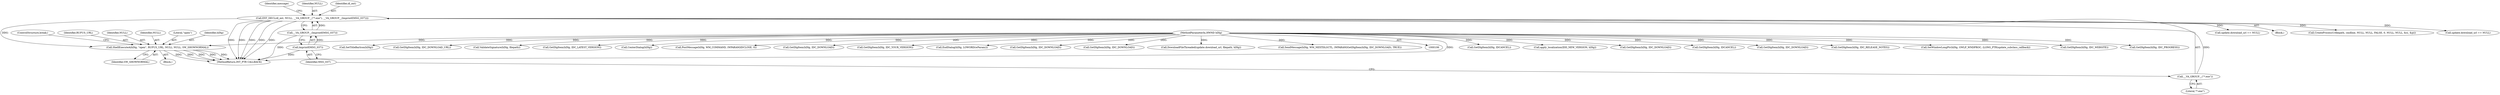 digraph "0_rufus_c3c39f7f8a11f612c4ebf7affce25ec6928eb1cb_1@API" {
"1000327" [label="(Call,ShellExecuteA(hDlg, \"open\", RUFUS_URL, NULL, NULL, SW_SHOWNORMAL))"];
"1000107" [label="(MethodParameterIn,HWND hDlg)"];
"1000129" [label="(Call,EXT_DECL(dl_ext, NULL, __VA_GROUP__(\"*.exe\"), __VA_GROUP__(lmprintf(MSG_037))))"];
"1000132" [label="(Call,__VA_GROUP__(\"*.exe\"))"];
"1000134" [label="(Call,__VA_GROUP__(lmprintf(MSG_037)))"];
"1000135" [label="(Call,lmprintf(MSG_037))"];
"1000327" [label="(Call,ShellExecuteA(hDlg, \"open\", RUFUS_URL, NULL, NULL, SW_SHOWNORMAL))"];
"1000334" [label="(ControlStructure,break;)"];
"1000526" [label="(Call,GetDlgItem(hDlg, IDCANCEL))"];
"1000141" [label="(Call,apply_localization(IDD_NEW_VERSION, hDlg))"];
"1000534" [label="(Call,GetDlgItem(hDlg, IDC_DOWNLOAD))"];
"1000138" [label="(Identifier,message)"];
"1000330" [label="(Identifier,RUFUS_URL)"];
"1000504" [label="(Call,GetDlgItem(hDlg, IDCANCEL))"];
"1000545" [label="(Call,GetDlgItem(hDlg, IDC_DOWNLOAD))"];
"1000163" [label="(Call,GetDlgItem(hDlg, IDC_RELEASE_NOTES))"];
"1000155" [label="(Call,SetWindowLongPtr(hDlg, GWLP_WNDPROC, (LONG_PTR)update_subclass_callback))"];
"1000136" [label="(Identifier,MSG_037)"];
"1000267" [label="(Call,GetDlgItem(hDlg, IDC_WEBSITE))"];
"1000332" [label="(Identifier,NULL)"];
"1000129" [label="(Call,EXT_DECL(dl_ext, NULL, __VA_GROUP__(\"*.exe\"), __VA_GROUP__(lmprintf(MSG_037))))"];
"1000135" [label="(Call,lmprintf(MSG_037))"];
"1000422" [label="(Call,update.download_url == NULL)"];
"1000239" [label="(Call,GetDlgItem(hDlg, IDC_PROGRESS))"];
"1000147" [label="(Call,SetTitleBarIcon(hDlg))"];
"1000232" [label="(Call,GetDlgItem(hDlg, IDC_DOWNLOAD_URL))"];
"1000111" [label="(Block,)"];
"1000357" [label="(Call,ValidateSignature(hDlg, filepath))"];
"1000331" [label="(Identifier,NULL)"];
"1000131" [label="(Identifier,NULL)"];
"1000382" [label="(Call,CreateProcessU(filepath, cmdline, NULL, NULL, FALSE, 0, NULL, NULL, &si, &pi))"];
"1000133" [label="(Literal,\"*.exe\")"];
"1000107" [label="(MethodParameterIn,HWND hDlg)"];
"1000134" [label="(Call,__VA_GROUP__(lmprintf(MSG_037)))"];
"1000211" [label="(Call,GetDlgItem(hDlg, IDC_LATEST_VERSION))"];
"1000149" [label="(Call,CenterDialog(hDlg))"];
"1000407" [label="(Call,PostMessage(hDlg, WM_COMMAND, (WPARAM)IDCLOSE, 0))"];
"1000486" [label="(Call,GetDlgItem(hDlg, IDC_DOWNLOAD))"];
"1000196" [label="(Call,GetDlgItem(hDlg, IDC_YOUR_VERSION))"];
"1000333" [label="(Identifier,SW_SHOWNORMAL)"];
"1000132" [label="(Call,__VA_GROUP__(\"*.exe\"))"];
"1000561" [label="(MethodReturn,INT_PTR CALLBACK)"];
"1000329" [label="(Literal,\"open\")"];
"1000306" [label="(Block,)"];
"1000318" [label="(Call,EndDialog(hDlg, LOWORD(wParam)))"];
"1000509" [label="(Call,GetDlgItem(hDlg, IDC_DOWNLOAD))"];
"1000328" [label="(Identifier,hDlg)"];
"1000256" [label="(Call,GetDlgItem(hDlg, IDC_DOWNLOAD))"];
"1000130" [label="(Identifier,dl_ext)"];
"1000250" [label="(Call,update.download_url == NULL)"];
"1000490" [label="(Call,DownloadFileThreaded(update.download_url, filepath, hDlg))"];
"1000481" [label="(Call,SendMessage(hDlg, WM_NEXTDLGCTL, (WPARAM)GetDlgItem(hDlg, IDC_DOWNLOAD), TRUE))"];
"1000327" -> "1000306"  [label="AST: "];
"1000327" -> "1000333"  [label="CFG: "];
"1000328" -> "1000327"  [label="AST: "];
"1000329" -> "1000327"  [label="AST: "];
"1000330" -> "1000327"  [label="AST: "];
"1000331" -> "1000327"  [label="AST: "];
"1000332" -> "1000327"  [label="AST: "];
"1000333" -> "1000327"  [label="AST: "];
"1000334" -> "1000327"  [label="CFG: "];
"1000327" -> "1000561"  [label="DDG: "];
"1000327" -> "1000561"  [label="DDG: "];
"1000327" -> "1000561"  [label="DDG: "];
"1000327" -> "1000561"  [label="DDG: "];
"1000327" -> "1000561"  [label="DDG: "];
"1000107" -> "1000327"  [label="DDG: "];
"1000129" -> "1000327"  [label="DDG: "];
"1000107" -> "1000106"  [label="AST: "];
"1000107" -> "1000561"  [label="DDG: "];
"1000107" -> "1000141"  [label="DDG: "];
"1000107" -> "1000147"  [label="DDG: "];
"1000107" -> "1000149"  [label="DDG: "];
"1000107" -> "1000155"  [label="DDG: "];
"1000107" -> "1000163"  [label="DDG: "];
"1000107" -> "1000196"  [label="DDG: "];
"1000107" -> "1000211"  [label="DDG: "];
"1000107" -> "1000232"  [label="DDG: "];
"1000107" -> "1000239"  [label="DDG: "];
"1000107" -> "1000256"  [label="DDG: "];
"1000107" -> "1000267"  [label="DDG: "];
"1000107" -> "1000318"  [label="DDG: "];
"1000107" -> "1000357"  [label="DDG: "];
"1000107" -> "1000407"  [label="DDG: "];
"1000107" -> "1000481"  [label="DDG: "];
"1000107" -> "1000486"  [label="DDG: "];
"1000107" -> "1000490"  [label="DDG: "];
"1000107" -> "1000504"  [label="DDG: "];
"1000107" -> "1000509"  [label="DDG: "];
"1000107" -> "1000526"  [label="DDG: "];
"1000107" -> "1000534"  [label="DDG: "];
"1000107" -> "1000545"  [label="DDG: "];
"1000129" -> "1000111"  [label="AST: "];
"1000129" -> "1000134"  [label="CFG: "];
"1000130" -> "1000129"  [label="AST: "];
"1000131" -> "1000129"  [label="AST: "];
"1000132" -> "1000129"  [label="AST: "];
"1000134" -> "1000129"  [label="AST: "];
"1000138" -> "1000129"  [label="CFG: "];
"1000129" -> "1000561"  [label="DDG: "];
"1000129" -> "1000561"  [label="DDG: "];
"1000129" -> "1000561"  [label="DDG: "];
"1000129" -> "1000561"  [label="DDG: "];
"1000129" -> "1000561"  [label="DDG: "];
"1000132" -> "1000129"  [label="DDG: "];
"1000134" -> "1000129"  [label="DDG: "];
"1000129" -> "1000250"  [label="DDG: "];
"1000129" -> "1000382"  [label="DDG: "];
"1000129" -> "1000422"  [label="DDG: "];
"1000132" -> "1000133"  [label="CFG: "];
"1000133" -> "1000132"  [label="AST: "];
"1000136" -> "1000132"  [label="CFG: "];
"1000134" -> "1000135"  [label="CFG: "];
"1000135" -> "1000134"  [label="AST: "];
"1000134" -> "1000561"  [label="DDG: "];
"1000135" -> "1000134"  [label="DDG: "];
"1000135" -> "1000136"  [label="CFG: "];
"1000136" -> "1000135"  [label="AST: "];
"1000135" -> "1000561"  [label="DDG: "];
}
